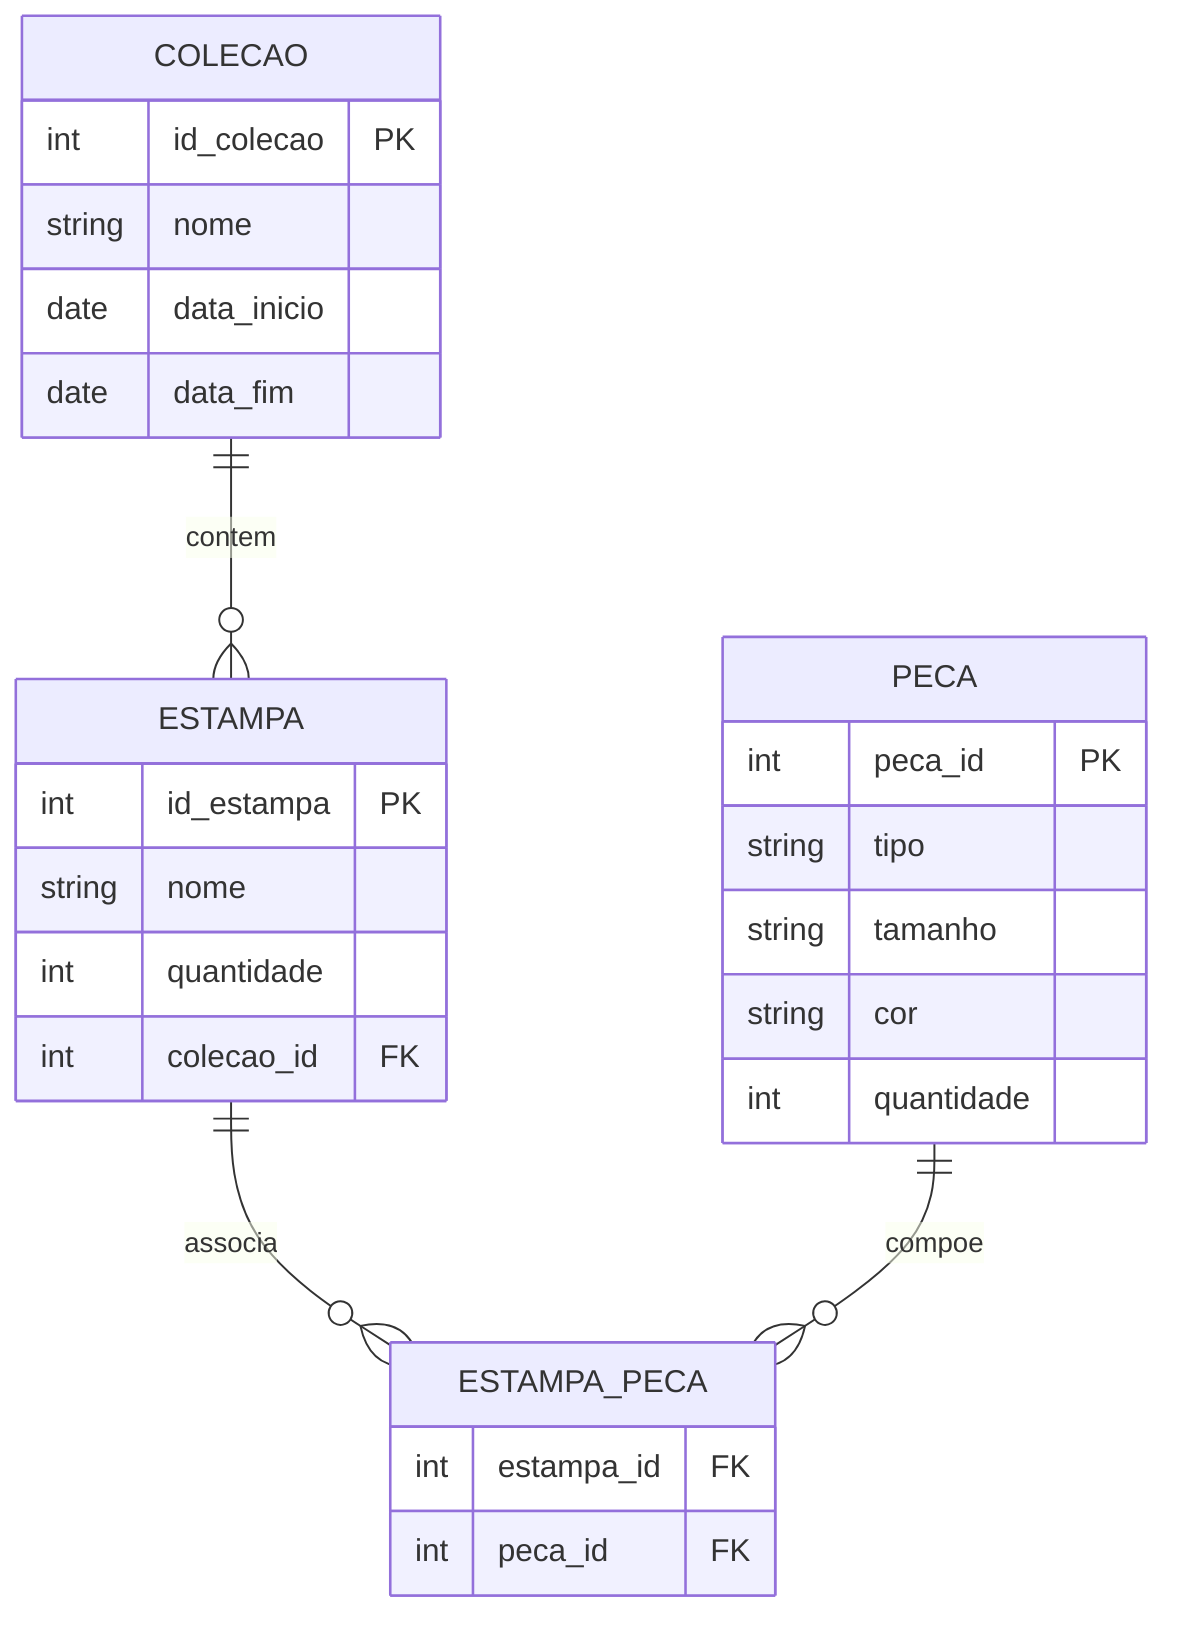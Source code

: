 erDiagram
    COLECAO ||--o{ ESTAMPA : contem
    ESTAMPA ||--o{ ESTAMPA_PECA : associa
    PECA ||--o{ ESTAMPA_PECA : compoe


    COLECAO {
        int id_colecao PK
        string nome
        date data_inicio
        date data_fim
    }

    ESTAMPA {
        int id_estampa PK
        string nome
        int quantidade
        int colecao_id FK
    }

    PECA {
        int peca_id PK
        string tipo
        string tamanho
        string cor
        int quantidade
    }

    ESTAMPA_PECA {
        int estampa_id FK
        int peca_id FK
    }